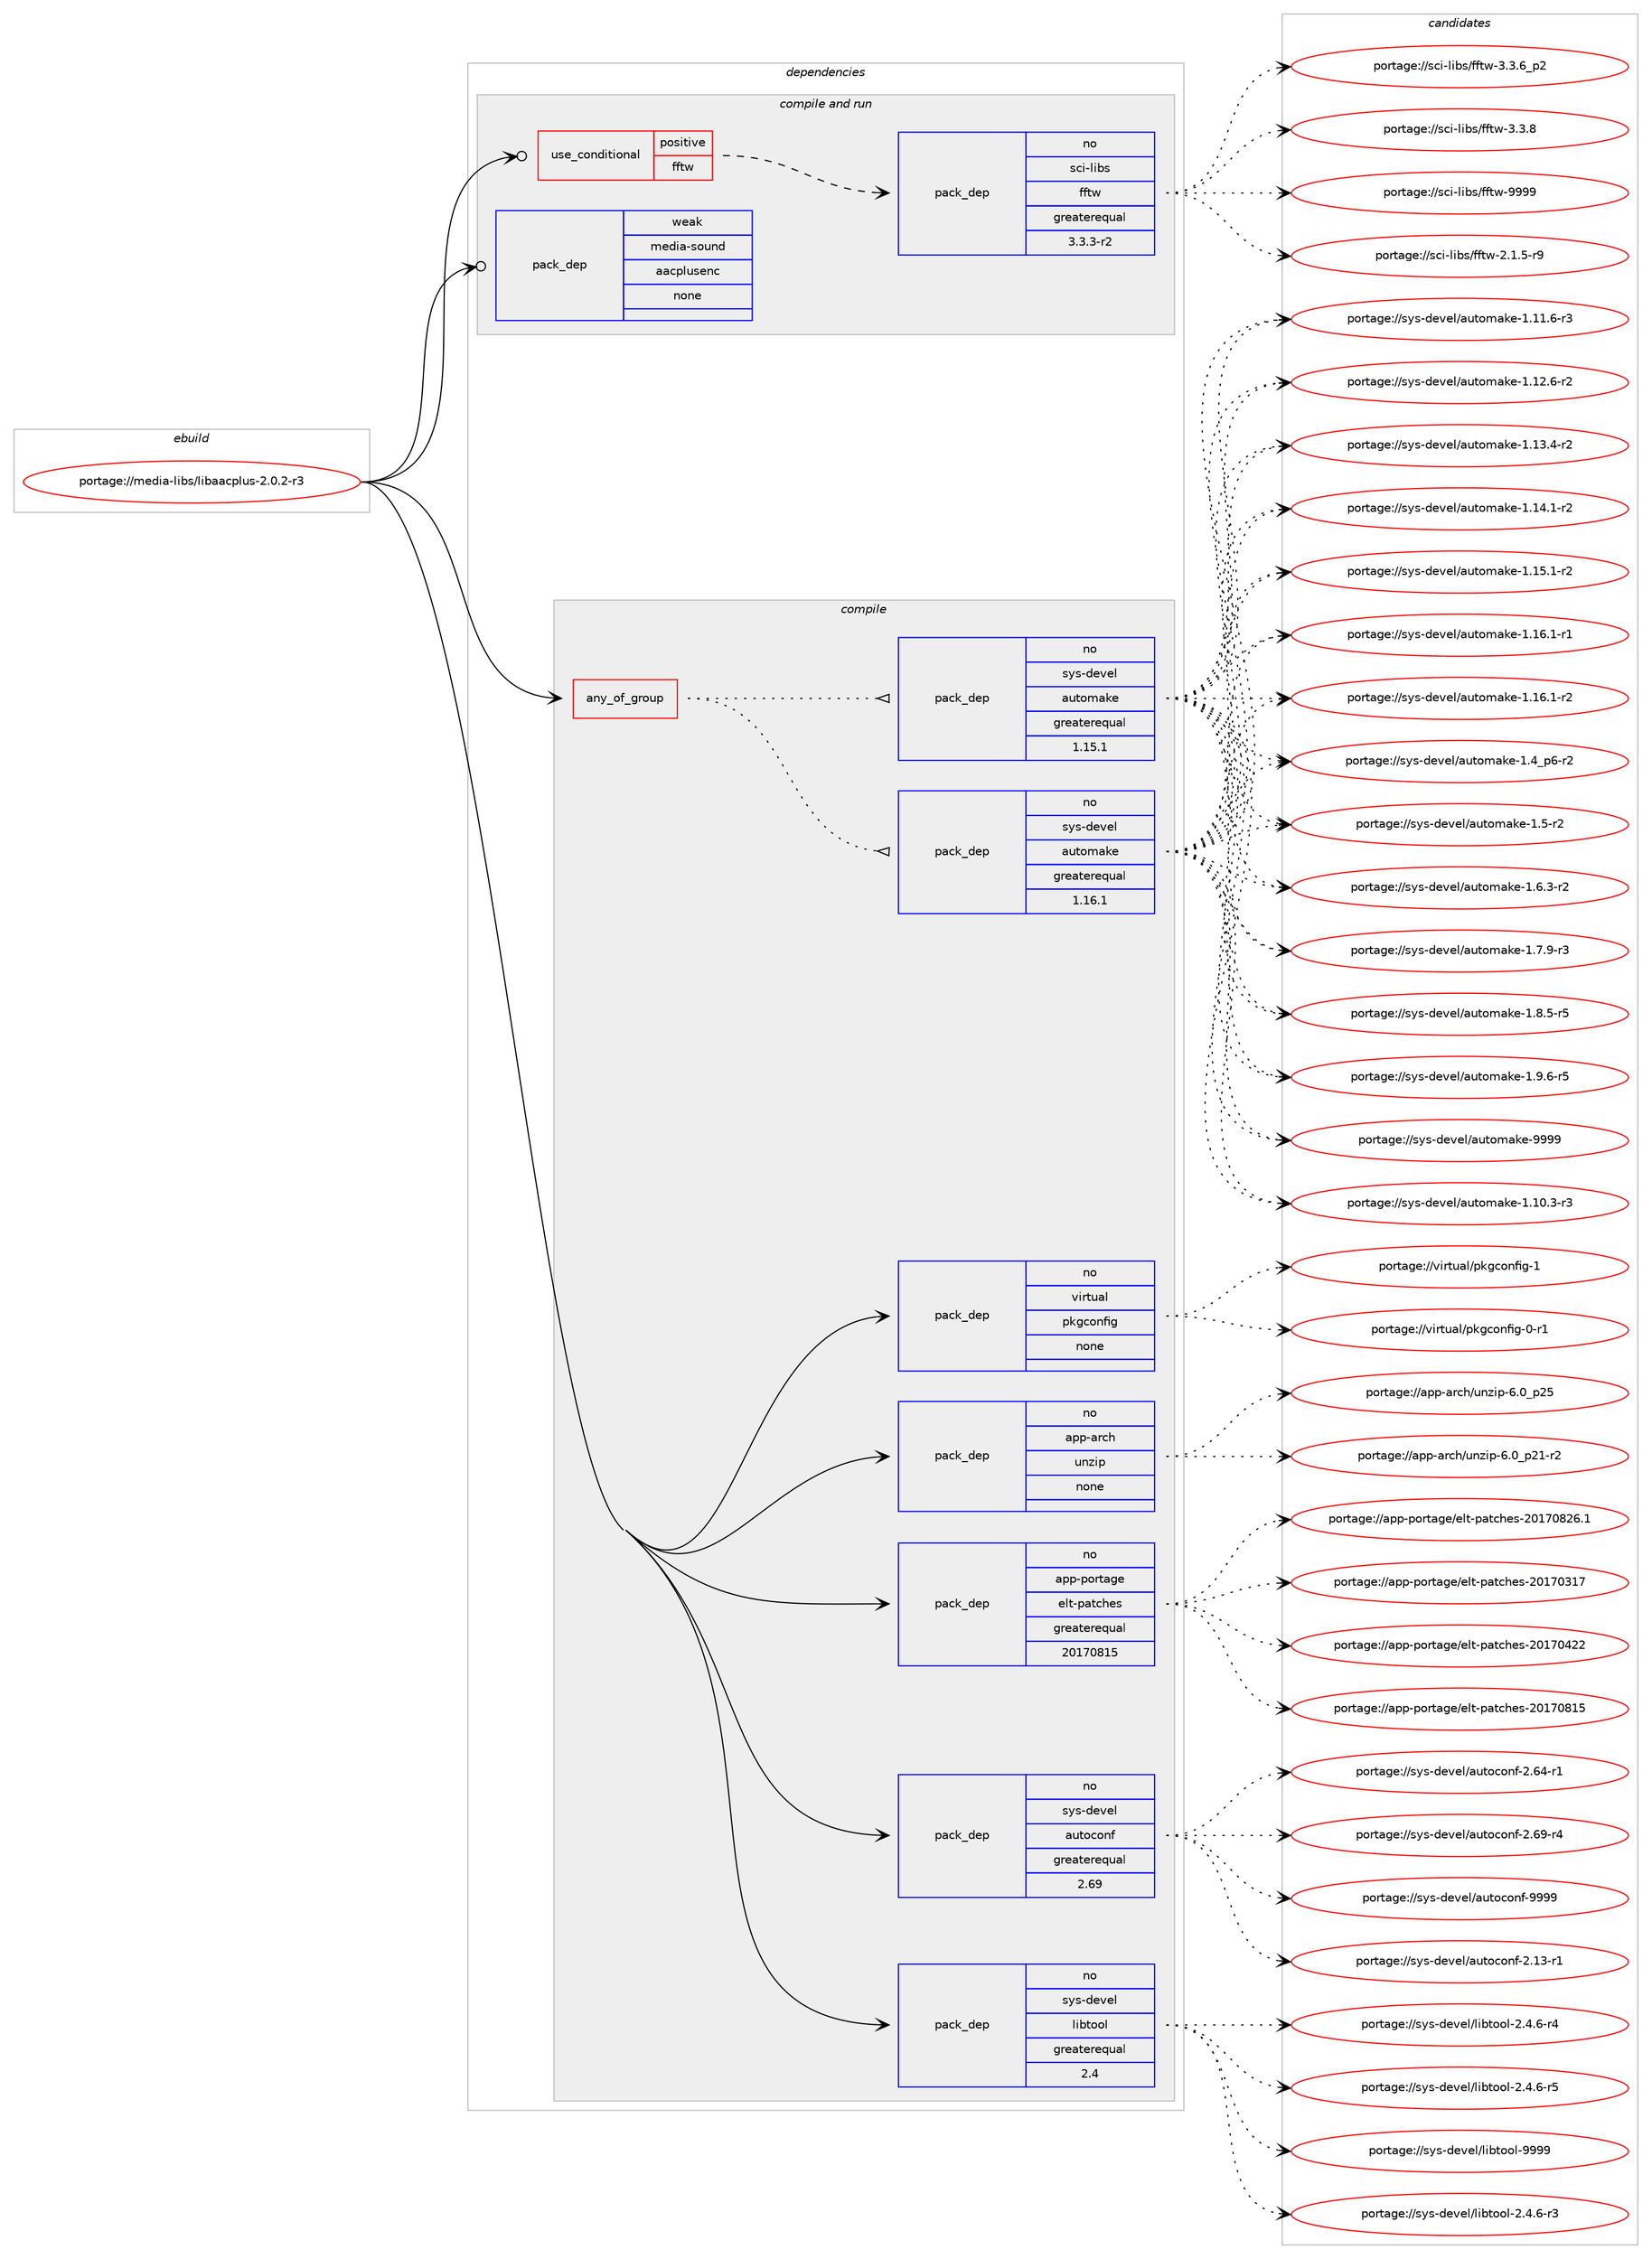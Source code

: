 digraph prolog {

# *************
# Graph options
# *************

newrank=true;
concentrate=true;
compound=true;
graph [rankdir=LR,fontname=Helvetica,fontsize=10,ranksep=1.5];#, ranksep=2.5, nodesep=0.2];
edge  [arrowhead=vee];
node  [fontname=Helvetica,fontsize=10];

# **********
# The ebuild
# **********

subgraph cluster_leftcol {
color=gray;
rank=same;
label=<<i>ebuild</i>>;
id [label="portage://media-libs/libaacplus-2.0.2-r3", color=red, width=4, href="../media-libs/libaacplus-2.0.2-r3.svg"];
}

# ****************
# The dependencies
# ****************

subgraph cluster_midcol {
color=gray;
label=<<i>dependencies</i>>;
subgraph cluster_compile {
fillcolor="#eeeeee";
style=filled;
label=<<i>compile</i>>;
subgraph any5046 {
dependency319877 [label=<<TABLE BORDER="0" CELLBORDER="1" CELLSPACING="0" CELLPADDING="4"><TR><TD CELLPADDING="10">any_of_group</TD></TR></TABLE>>, shape=none, color=red];subgraph pack234843 {
dependency319878 [label=<<TABLE BORDER="0" CELLBORDER="1" CELLSPACING="0" CELLPADDING="4" WIDTH="220"><TR><TD ROWSPAN="6" CELLPADDING="30">pack_dep</TD></TR><TR><TD WIDTH="110">no</TD></TR><TR><TD>sys-devel</TD></TR><TR><TD>automake</TD></TR><TR><TD>greaterequal</TD></TR><TR><TD>1.16.1</TD></TR></TABLE>>, shape=none, color=blue];
}
dependency319877:e -> dependency319878:w [weight=20,style="dotted",arrowhead="oinv"];
subgraph pack234844 {
dependency319879 [label=<<TABLE BORDER="0" CELLBORDER="1" CELLSPACING="0" CELLPADDING="4" WIDTH="220"><TR><TD ROWSPAN="6" CELLPADDING="30">pack_dep</TD></TR><TR><TD WIDTH="110">no</TD></TR><TR><TD>sys-devel</TD></TR><TR><TD>automake</TD></TR><TR><TD>greaterequal</TD></TR><TR><TD>1.15.1</TD></TR></TABLE>>, shape=none, color=blue];
}
dependency319877:e -> dependency319879:w [weight=20,style="dotted",arrowhead="oinv"];
}
id:e -> dependency319877:w [weight=20,style="solid",arrowhead="vee"];
subgraph pack234845 {
dependency319880 [label=<<TABLE BORDER="0" CELLBORDER="1" CELLSPACING="0" CELLPADDING="4" WIDTH="220"><TR><TD ROWSPAN="6" CELLPADDING="30">pack_dep</TD></TR><TR><TD WIDTH="110">no</TD></TR><TR><TD>app-arch</TD></TR><TR><TD>unzip</TD></TR><TR><TD>none</TD></TR><TR><TD></TD></TR></TABLE>>, shape=none, color=blue];
}
id:e -> dependency319880:w [weight=20,style="solid",arrowhead="vee"];
subgraph pack234846 {
dependency319881 [label=<<TABLE BORDER="0" CELLBORDER="1" CELLSPACING="0" CELLPADDING="4" WIDTH="220"><TR><TD ROWSPAN="6" CELLPADDING="30">pack_dep</TD></TR><TR><TD WIDTH="110">no</TD></TR><TR><TD>app-portage</TD></TR><TR><TD>elt-patches</TD></TR><TR><TD>greaterequal</TD></TR><TR><TD>20170815</TD></TR></TABLE>>, shape=none, color=blue];
}
id:e -> dependency319881:w [weight=20,style="solid",arrowhead="vee"];
subgraph pack234847 {
dependency319882 [label=<<TABLE BORDER="0" CELLBORDER="1" CELLSPACING="0" CELLPADDING="4" WIDTH="220"><TR><TD ROWSPAN="6" CELLPADDING="30">pack_dep</TD></TR><TR><TD WIDTH="110">no</TD></TR><TR><TD>sys-devel</TD></TR><TR><TD>autoconf</TD></TR><TR><TD>greaterequal</TD></TR><TR><TD>2.69</TD></TR></TABLE>>, shape=none, color=blue];
}
id:e -> dependency319882:w [weight=20,style="solid",arrowhead="vee"];
subgraph pack234848 {
dependency319883 [label=<<TABLE BORDER="0" CELLBORDER="1" CELLSPACING="0" CELLPADDING="4" WIDTH="220"><TR><TD ROWSPAN="6" CELLPADDING="30">pack_dep</TD></TR><TR><TD WIDTH="110">no</TD></TR><TR><TD>sys-devel</TD></TR><TR><TD>libtool</TD></TR><TR><TD>greaterequal</TD></TR><TR><TD>2.4</TD></TR></TABLE>>, shape=none, color=blue];
}
id:e -> dependency319883:w [weight=20,style="solid",arrowhead="vee"];
subgraph pack234849 {
dependency319884 [label=<<TABLE BORDER="0" CELLBORDER="1" CELLSPACING="0" CELLPADDING="4" WIDTH="220"><TR><TD ROWSPAN="6" CELLPADDING="30">pack_dep</TD></TR><TR><TD WIDTH="110">no</TD></TR><TR><TD>virtual</TD></TR><TR><TD>pkgconfig</TD></TR><TR><TD>none</TD></TR><TR><TD></TD></TR></TABLE>>, shape=none, color=blue];
}
id:e -> dependency319884:w [weight=20,style="solid",arrowhead="vee"];
}
subgraph cluster_compileandrun {
fillcolor="#eeeeee";
style=filled;
label=<<i>compile and run</i>>;
subgraph cond79860 {
dependency319885 [label=<<TABLE BORDER="0" CELLBORDER="1" CELLSPACING="0" CELLPADDING="4"><TR><TD ROWSPAN="3" CELLPADDING="10">use_conditional</TD></TR><TR><TD>positive</TD></TR><TR><TD>fftw</TD></TR></TABLE>>, shape=none, color=red];
subgraph pack234850 {
dependency319886 [label=<<TABLE BORDER="0" CELLBORDER="1" CELLSPACING="0" CELLPADDING="4" WIDTH="220"><TR><TD ROWSPAN="6" CELLPADDING="30">pack_dep</TD></TR><TR><TD WIDTH="110">no</TD></TR><TR><TD>sci-libs</TD></TR><TR><TD>fftw</TD></TR><TR><TD>greaterequal</TD></TR><TR><TD>3.3.3-r2</TD></TR></TABLE>>, shape=none, color=blue];
}
dependency319885:e -> dependency319886:w [weight=20,style="dashed",arrowhead="vee"];
}
id:e -> dependency319885:w [weight=20,style="solid",arrowhead="odotvee"];
subgraph pack234851 {
dependency319887 [label=<<TABLE BORDER="0" CELLBORDER="1" CELLSPACING="0" CELLPADDING="4" WIDTH="220"><TR><TD ROWSPAN="6" CELLPADDING="30">pack_dep</TD></TR><TR><TD WIDTH="110">weak</TD></TR><TR><TD>media-sound</TD></TR><TR><TD>aacplusenc</TD></TR><TR><TD>none</TD></TR><TR><TD></TD></TR></TABLE>>, shape=none, color=blue];
}
id:e -> dependency319887:w [weight=20,style="solid",arrowhead="odotvee"];
}
subgraph cluster_run {
fillcolor="#eeeeee";
style=filled;
label=<<i>run</i>>;
}
}

# **************
# The candidates
# **************

subgraph cluster_choices {
rank=same;
color=gray;
label=<<i>candidates</i>>;

subgraph choice234843 {
color=black;
nodesep=1;
choiceportage11512111545100101118101108479711711611110997107101454946494846514511451 [label="portage://sys-devel/automake-1.10.3-r3", color=red, width=4,href="../sys-devel/automake-1.10.3-r3.svg"];
choiceportage11512111545100101118101108479711711611110997107101454946494946544511451 [label="portage://sys-devel/automake-1.11.6-r3", color=red, width=4,href="../sys-devel/automake-1.11.6-r3.svg"];
choiceportage11512111545100101118101108479711711611110997107101454946495046544511450 [label="portage://sys-devel/automake-1.12.6-r2", color=red, width=4,href="../sys-devel/automake-1.12.6-r2.svg"];
choiceportage11512111545100101118101108479711711611110997107101454946495146524511450 [label="portage://sys-devel/automake-1.13.4-r2", color=red, width=4,href="../sys-devel/automake-1.13.4-r2.svg"];
choiceportage11512111545100101118101108479711711611110997107101454946495246494511450 [label="portage://sys-devel/automake-1.14.1-r2", color=red, width=4,href="../sys-devel/automake-1.14.1-r2.svg"];
choiceportage11512111545100101118101108479711711611110997107101454946495346494511450 [label="portage://sys-devel/automake-1.15.1-r2", color=red, width=4,href="../sys-devel/automake-1.15.1-r2.svg"];
choiceportage11512111545100101118101108479711711611110997107101454946495446494511449 [label="portage://sys-devel/automake-1.16.1-r1", color=red, width=4,href="../sys-devel/automake-1.16.1-r1.svg"];
choiceportage11512111545100101118101108479711711611110997107101454946495446494511450 [label="portage://sys-devel/automake-1.16.1-r2", color=red, width=4,href="../sys-devel/automake-1.16.1-r2.svg"];
choiceportage115121115451001011181011084797117116111109971071014549465295112544511450 [label="portage://sys-devel/automake-1.4_p6-r2", color=red, width=4,href="../sys-devel/automake-1.4_p6-r2.svg"];
choiceportage11512111545100101118101108479711711611110997107101454946534511450 [label="portage://sys-devel/automake-1.5-r2", color=red, width=4,href="../sys-devel/automake-1.5-r2.svg"];
choiceportage115121115451001011181011084797117116111109971071014549465446514511450 [label="portage://sys-devel/automake-1.6.3-r2", color=red, width=4,href="../sys-devel/automake-1.6.3-r2.svg"];
choiceportage115121115451001011181011084797117116111109971071014549465546574511451 [label="portage://sys-devel/automake-1.7.9-r3", color=red, width=4,href="../sys-devel/automake-1.7.9-r3.svg"];
choiceportage115121115451001011181011084797117116111109971071014549465646534511453 [label="portage://sys-devel/automake-1.8.5-r5", color=red, width=4,href="../sys-devel/automake-1.8.5-r5.svg"];
choiceportage115121115451001011181011084797117116111109971071014549465746544511453 [label="portage://sys-devel/automake-1.9.6-r5", color=red, width=4,href="../sys-devel/automake-1.9.6-r5.svg"];
choiceportage115121115451001011181011084797117116111109971071014557575757 [label="portage://sys-devel/automake-9999", color=red, width=4,href="../sys-devel/automake-9999.svg"];
dependency319878:e -> choiceportage11512111545100101118101108479711711611110997107101454946494846514511451:w [style=dotted,weight="100"];
dependency319878:e -> choiceportage11512111545100101118101108479711711611110997107101454946494946544511451:w [style=dotted,weight="100"];
dependency319878:e -> choiceportage11512111545100101118101108479711711611110997107101454946495046544511450:w [style=dotted,weight="100"];
dependency319878:e -> choiceportage11512111545100101118101108479711711611110997107101454946495146524511450:w [style=dotted,weight="100"];
dependency319878:e -> choiceportage11512111545100101118101108479711711611110997107101454946495246494511450:w [style=dotted,weight="100"];
dependency319878:e -> choiceportage11512111545100101118101108479711711611110997107101454946495346494511450:w [style=dotted,weight="100"];
dependency319878:e -> choiceportage11512111545100101118101108479711711611110997107101454946495446494511449:w [style=dotted,weight="100"];
dependency319878:e -> choiceportage11512111545100101118101108479711711611110997107101454946495446494511450:w [style=dotted,weight="100"];
dependency319878:e -> choiceportage115121115451001011181011084797117116111109971071014549465295112544511450:w [style=dotted,weight="100"];
dependency319878:e -> choiceportage11512111545100101118101108479711711611110997107101454946534511450:w [style=dotted,weight="100"];
dependency319878:e -> choiceportage115121115451001011181011084797117116111109971071014549465446514511450:w [style=dotted,weight="100"];
dependency319878:e -> choiceportage115121115451001011181011084797117116111109971071014549465546574511451:w [style=dotted,weight="100"];
dependency319878:e -> choiceportage115121115451001011181011084797117116111109971071014549465646534511453:w [style=dotted,weight="100"];
dependency319878:e -> choiceportage115121115451001011181011084797117116111109971071014549465746544511453:w [style=dotted,weight="100"];
dependency319878:e -> choiceportage115121115451001011181011084797117116111109971071014557575757:w [style=dotted,weight="100"];
}
subgraph choice234844 {
color=black;
nodesep=1;
choiceportage11512111545100101118101108479711711611110997107101454946494846514511451 [label="portage://sys-devel/automake-1.10.3-r3", color=red, width=4,href="../sys-devel/automake-1.10.3-r3.svg"];
choiceportage11512111545100101118101108479711711611110997107101454946494946544511451 [label="portage://sys-devel/automake-1.11.6-r3", color=red, width=4,href="../sys-devel/automake-1.11.6-r3.svg"];
choiceportage11512111545100101118101108479711711611110997107101454946495046544511450 [label="portage://sys-devel/automake-1.12.6-r2", color=red, width=4,href="../sys-devel/automake-1.12.6-r2.svg"];
choiceportage11512111545100101118101108479711711611110997107101454946495146524511450 [label="portage://sys-devel/automake-1.13.4-r2", color=red, width=4,href="../sys-devel/automake-1.13.4-r2.svg"];
choiceportage11512111545100101118101108479711711611110997107101454946495246494511450 [label="portage://sys-devel/automake-1.14.1-r2", color=red, width=4,href="../sys-devel/automake-1.14.1-r2.svg"];
choiceportage11512111545100101118101108479711711611110997107101454946495346494511450 [label="portage://sys-devel/automake-1.15.1-r2", color=red, width=4,href="../sys-devel/automake-1.15.1-r2.svg"];
choiceportage11512111545100101118101108479711711611110997107101454946495446494511449 [label="portage://sys-devel/automake-1.16.1-r1", color=red, width=4,href="../sys-devel/automake-1.16.1-r1.svg"];
choiceportage11512111545100101118101108479711711611110997107101454946495446494511450 [label="portage://sys-devel/automake-1.16.1-r2", color=red, width=4,href="../sys-devel/automake-1.16.1-r2.svg"];
choiceportage115121115451001011181011084797117116111109971071014549465295112544511450 [label="portage://sys-devel/automake-1.4_p6-r2", color=red, width=4,href="../sys-devel/automake-1.4_p6-r2.svg"];
choiceportage11512111545100101118101108479711711611110997107101454946534511450 [label="portage://sys-devel/automake-1.5-r2", color=red, width=4,href="../sys-devel/automake-1.5-r2.svg"];
choiceportage115121115451001011181011084797117116111109971071014549465446514511450 [label="portage://sys-devel/automake-1.6.3-r2", color=red, width=4,href="../sys-devel/automake-1.6.3-r2.svg"];
choiceportage115121115451001011181011084797117116111109971071014549465546574511451 [label="portage://sys-devel/automake-1.7.9-r3", color=red, width=4,href="../sys-devel/automake-1.7.9-r3.svg"];
choiceportage115121115451001011181011084797117116111109971071014549465646534511453 [label="portage://sys-devel/automake-1.8.5-r5", color=red, width=4,href="../sys-devel/automake-1.8.5-r5.svg"];
choiceportage115121115451001011181011084797117116111109971071014549465746544511453 [label="portage://sys-devel/automake-1.9.6-r5", color=red, width=4,href="../sys-devel/automake-1.9.6-r5.svg"];
choiceportage115121115451001011181011084797117116111109971071014557575757 [label="portage://sys-devel/automake-9999", color=red, width=4,href="../sys-devel/automake-9999.svg"];
dependency319879:e -> choiceportage11512111545100101118101108479711711611110997107101454946494846514511451:w [style=dotted,weight="100"];
dependency319879:e -> choiceportage11512111545100101118101108479711711611110997107101454946494946544511451:w [style=dotted,weight="100"];
dependency319879:e -> choiceportage11512111545100101118101108479711711611110997107101454946495046544511450:w [style=dotted,weight="100"];
dependency319879:e -> choiceportage11512111545100101118101108479711711611110997107101454946495146524511450:w [style=dotted,weight="100"];
dependency319879:e -> choiceportage11512111545100101118101108479711711611110997107101454946495246494511450:w [style=dotted,weight="100"];
dependency319879:e -> choiceportage11512111545100101118101108479711711611110997107101454946495346494511450:w [style=dotted,weight="100"];
dependency319879:e -> choiceportage11512111545100101118101108479711711611110997107101454946495446494511449:w [style=dotted,weight="100"];
dependency319879:e -> choiceportage11512111545100101118101108479711711611110997107101454946495446494511450:w [style=dotted,weight="100"];
dependency319879:e -> choiceportage115121115451001011181011084797117116111109971071014549465295112544511450:w [style=dotted,weight="100"];
dependency319879:e -> choiceportage11512111545100101118101108479711711611110997107101454946534511450:w [style=dotted,weight="100"];
dependency319879:e -> choiceportage115121115451001011181011084797117116111109971071014549465446514511450:w [style=dotted,weight="100"];
dependency319879:e -> choiceportage115121115451001011181011084797117116111109971071014549465546574511451:w [style=dotted,weight="100"];
dependency319879:e -> choiceportage115121115451001011181011084797117116111109971071014549465646534511453:w [style=dotted,weight="100"];
dependency319879:e -> choiceportage115121115451001011181011084797117116111109971071014549465746544511453:w [style=dotted,weight="100"];
dependency319879:e -> choiceportage115121115451001011181011084797117116111109971071014557575757:w [style=dotted,weight="100"];
}
subgraph choice234845 {
color=black;
nodesep=1;
choiceportage9711211245971149910447117110122105112455446489511250494511450 [label="portage://app-arch/unzip-6.0_p21-r2", color=red, width=4,href="../app-arch/unzip-6.0_p21-r2.svg"];
choiceportage971121124597114991044711711012210511245544648951125053 [label="portage://app-arch/unzip-6.0_p25", color=red, width=4,href="../app-arch/unzip-6.0_p25.svg"];
dependency319880:e -> choiceportage9711211245971149910447117110122105112455446489511250494511450:w [style=dotted,weight="100"];
dependency319880:e -> choiceportage971121124597114991044711711012210511245544648951125053:w [style=dotted,weight="100"];
}
subgraph choice234846 {
color=black;
nodesep=1;
choiceportage97112112451121111141169710310147101108116451129711699104101115455048495548514955 [label="portage://app-portage/elt-patches-20170317", color=red, width=4,href="../app-portage/elt-patches-20170317.svg"];
choiceportage97112112451121111141169710310147101108116451129711699104101115455048495548525050 [label="portage://app-portage/elt-patches-20170422", color=red, width=4,href="../app-portage/elt-patches-20170422.svg"];
choiceportage97112112451121111141169710310147101108116451129711699104101115455048495548564953 [label="portage://app-portage/elt-patches-20170815", color=red, width=4,href="../app-portage/elt-patches-20170815.svg"];
choiceportage971121124511211111411697103101471011081164511297116991041011154550484955485650544649 [label="portage://app-portage/elt-patches-20170826.1", color=red, width=4,href="../app-portage/elt-patches-20170826.1.svg"];
dependency319881:e -> choiceportage97112112451121111141169710310147101108116451129711699104101115455048495548514955:w [style=dotted,weight="100"];
dependency319881:e -> choiceportage97112112451121111141169710310147101108116451129711699104101115455048495548525050:w [style=dotted,weight="100"];
dependency319881:e -> choiceportage97112112451121111141169710310147101108116451129711699104101115455048495548564953:w [style=dotted,weight="100"];
dependency319881:e -> choiceportage971121124511211111411697103101471011081164511297116991041011154550484955485650544649:w [style=dotted,weight="100"];
}
subgraph choice234847 {
color=black;
nodesep=1;
choiceportage1151211154510010111810110847971171161119911111010245504649514511449 [label="portage://sys-devel/autoconf-2.13-r1", color=red, width=4,href="../sys-devel/autoconf-2.13-r1.svg"];
choiceportage1151211154510010111810110847971171161119911111010245504654524511449 [label="portage://sys-devel/autoconf-2.64-r1", color=red, width=4,href="../sys-devel/autoconf-2.64-r1.svg"];
choiceportage1151211154510010111810110847971171161119911111010245504654574511452 [label="portage://sys-devel/autoconf-2.69-r4", color=red, width=4,href="../sys-devel/autoconf-2.69-r4.svg"];
choiceportage115121115451001011181011084797117116111991111101024557575757 [label="portage://sys-devel/autoconf-9999", color=red, width=4,href="../sys-devel/autoconf-9999.svg"];
dependency319882:e -> choiceportage1151211154510010111810110847971171161119911111010245504649514511449:w [style=dotted,weight="100"];
dependency319882:e -> choiceportage1151211154510010111810110847971171161119911111010245504654524511449:w [style=dotted,weight="100"];
dependency319882:e -> choiceportage1151211154510010111810110847971171161119911111010245504654574511452:w [style=dotted,weight="100"];
dependency319882:e -> choiceportage115121115451001011181011084797117116111991111101024557575757:w [style=dotted,weight="100"];
}
subgraph choice234848 {
color=black;
nodesep=1;
choiceportage1151211154510010111810110847108105981161111111084550465246544511451 [label="portage://sys-devel/libtool-2.4.6-r3", color=red, width=4,href="../sys-devel/libtool-2.4.6-r3.svg"];
choiceportage1151211154510010111810110847108105981161111111084550465246544511452 [label="portage://sys-devel/libtool-2.4.6-r4", color=red, width=4,href="../sys-devel/libtool-2.4.6-r4.svg"];
choiceportage1151211154510010111810110847108105981161111111084550465246544511453 [label="portage://sys-devel/libtool-2.4.6-r5", color=red, width=4,href="../sys-devel/libtool-2.4.6-r5.svg"];
choiceportage1151211154510010111810110847108105981161111111084557575757 [label="portage://sys-devel/libtool-9999", color=red, width=4,href="../sys-devel/libtool-9999.svg"];
dependency319883:e -> choiceportage1151211154510010111810110847108105981161111111084550465246544511451:w [style=dotted,weight="100"];
dependency319883:e -> choiceportage1151211154510010111810110847108105981161111111084550465246544511452:w [style=dotted,weight="100"];
dependency319883:e -> choiceportage1151211154510010111810110847108105981161111111084550465246544511453:w [style=dotted,weight="100"];
dependency319883:e -> choiceportage1151211154510010111810110847108105981161111111084557575757:w [style=dotted,weight="100"];
}
subgraph choice234849 {
color=black;
nodesep=1;
choiceportage11810511411611797108471121071039911111010210510345484511449 [label="portage://virtual/pkgconfig-0-r1", color=red, width=4,href="../virtual/pkgconfig-0-r1.svg"];
choiceportage1181051141161179710847112107103991111101021051034549 [label="portage://virtual/pkgconfig-1", color=red, width=4,href="../virtual/pkgconfig-1.svg"];
dependency319884:e -> choiceportage11810511411611797108471121071039911111010210510345484511449:w [style=dotted,weight="100"];
dependency319884:e -> choiceportage1181051141161179710847112107103991111101021051034549:w [style=dotted,weight="100"];
}
subgraph choice234850 {
color=black;
nodesep=1;
choiceportage115991054510810598115471021021161194550464946534511457 [label="portage://sci-libs/fftw-2.1.5-r9", color=red, width=4,href="../sci-libs/fftw-2.1.5-r9.svg"];
choiceportage115991054510810598115471021021161194551465146549511250 [label="portage://sci-libs/fftw-3.3.6_p2", color=red, width=4,href="../sci-libs/fftw-3.3.6_p2.svg"];
choiceportage11599105451081059811547102102116119455146514656 [label="portage://sci-libs/fftw-3.3.8", color=red, width=4,href="../sci-libs/fftw-3.3.8.svg"];
choiceportage115991054510810598115471021021161194557575757 [label="portage://sci-libs/fftw-9999", color=red, width=4,href="../sci-libs/fftw-9999.svg"];
dependency319886:e -> choiceportage115991054510810598115471021021161194550464946534511457:w [style=dotted,weight="100"];
dependency319886:e -> choiceportage115991054510810598115471021021161194551465146549511250:w [style=dotted,weight="100"];
dependency319886:e -> choiceportage11599105451081059811547102102116119455146514656:w [style=dotted,weight="100"];
dependency319886:e -> choiceportage115991054510810598115471021021161194557575757:w [style=dotted,weight="100"];
}
subgraph choice234851 {
color=black;
nodesep=1;
}
}

}

